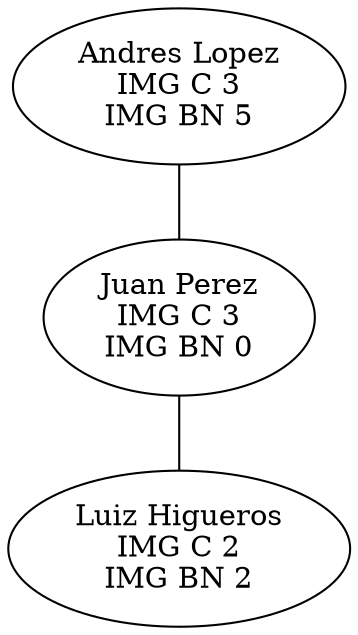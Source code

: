 digraph ejemplo {
edge[arrowhead=none]
0 [label="Andres Lopez\nIMG C 3\nIMG BN 5"]
1 [label="Juan Perez\nIMG C 3\nIMG BN 0"]
2 [label="Luiz Higueros\nIMG C 2\nIMG BN 2"]
0->1
1->2
rankdir=TB
}